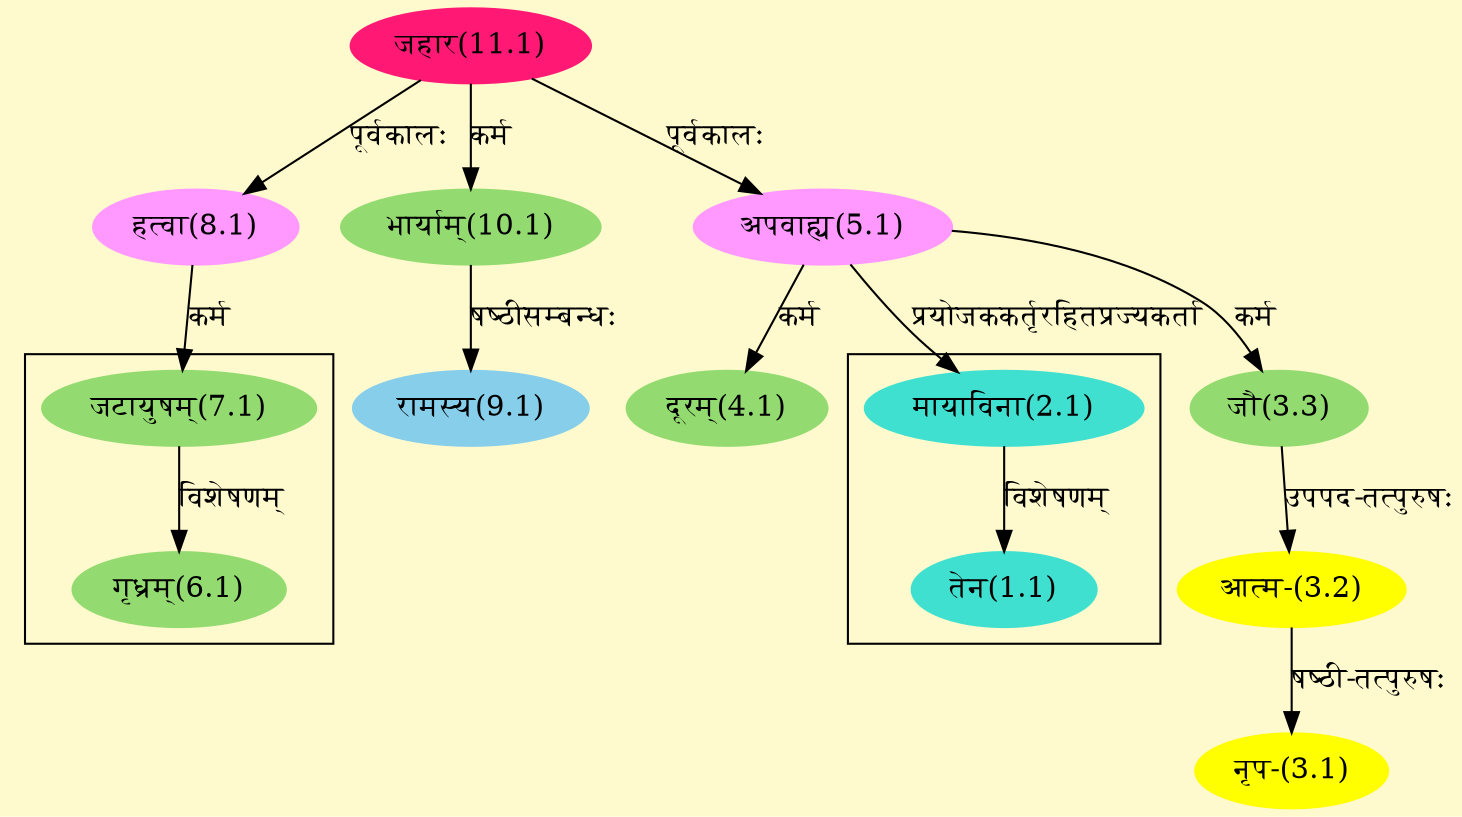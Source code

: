digraph G{
rankdir=BT;
 compound=true;
 bgcolor="lemonchiffon1";

subgraph cluster_1{
Node1_1 [style=filled, color="#40E0D0" label = "तेन(1.1)"]
Node2_1 [style=filled, color="#40E0D0" label = "मायाविना(2.1)"]

}

subgraph cluster_2{
Node6_1 [style=filled, color="#93DB70" label = "गृध्रम्(6.1)"]
Node7_1 [style=filled, color="#93DB70" label = "जटायुषम्(7.1)"]

}
Node2_1 [style=filled, color="#40E0D0" label = "मायाविना(2.1)"]
Node5_1 [style=filled, color="#FF99FF" label = "अपवाह्य(5.1)"]
Node3_1 [style=filled, color="#FFFF00" label = "नृप-(3.1)"]
Node3_2 [style=filled, color="#FFFF00" label = "आत्म-(3.2)"]
Node3_3 [style=filled, color="#93DB70" label = "जौ(3.3)"]
Node4_1 [style=filled, color="#93DB70" label = "दूरम्(4.1)"]
Node11_1 [style=filled, color="#FF1975" label = "जहार(11.1)"]
Node7_1 [style=filled, color="#93DB70" label = "जटायुषम्(7.1)"]
Node8_1 [style=filled, color="#FF99FF" label = "हत्वा(8.1)"]
Node9_1 [style=filled, color="#87CEEB" label = "रामस्य(9.1)"]
Node10_1 [style=filled, color="#93DB70" label = "भार्याम्(10.1)"]
/* Start of Relations section */

Node1_1 -> Node2_1 [  label="विशेषणम्"  dir="back" ]
Node2_1 -> Node5_1 [  label="प्रयोजककर्तृरहितप्रज्यकर्ता"  dir="back" ]
Node3_1 -> Node3_2 [  label="षष्ठी-तत्पुरुषः"  dir="back" ]
Node3_2 -> Node3_3 [  label="उपपद-तत्पुरुषः"  dir="back" ]
Node3_3 -> Node5_1 [  label="कर्म"  dir="back" ]
Node4_1 -> Node5_1 [  label="कर्म"  dir="back" ]
Node5_1 -> Node11_1 [  label="पूर्वकालः"  dir="back" ]
Node6_1 -> Node7_1 [  label="विशेषणम्"  dir="back" ]
Node7_1 -> Node8_1 [  label="कर्म"  dir="back" ]
Node8_1 -> Node11_1 [  label="पूर्वकालः"  dir="back" ]
Node9_1 -> Node10_1 [  label="षष्ठीसम्बन्धः"  dir="back" ]
Node10_1 -> Node11_1 [  label="कर्म"  dir="back" ]
}
